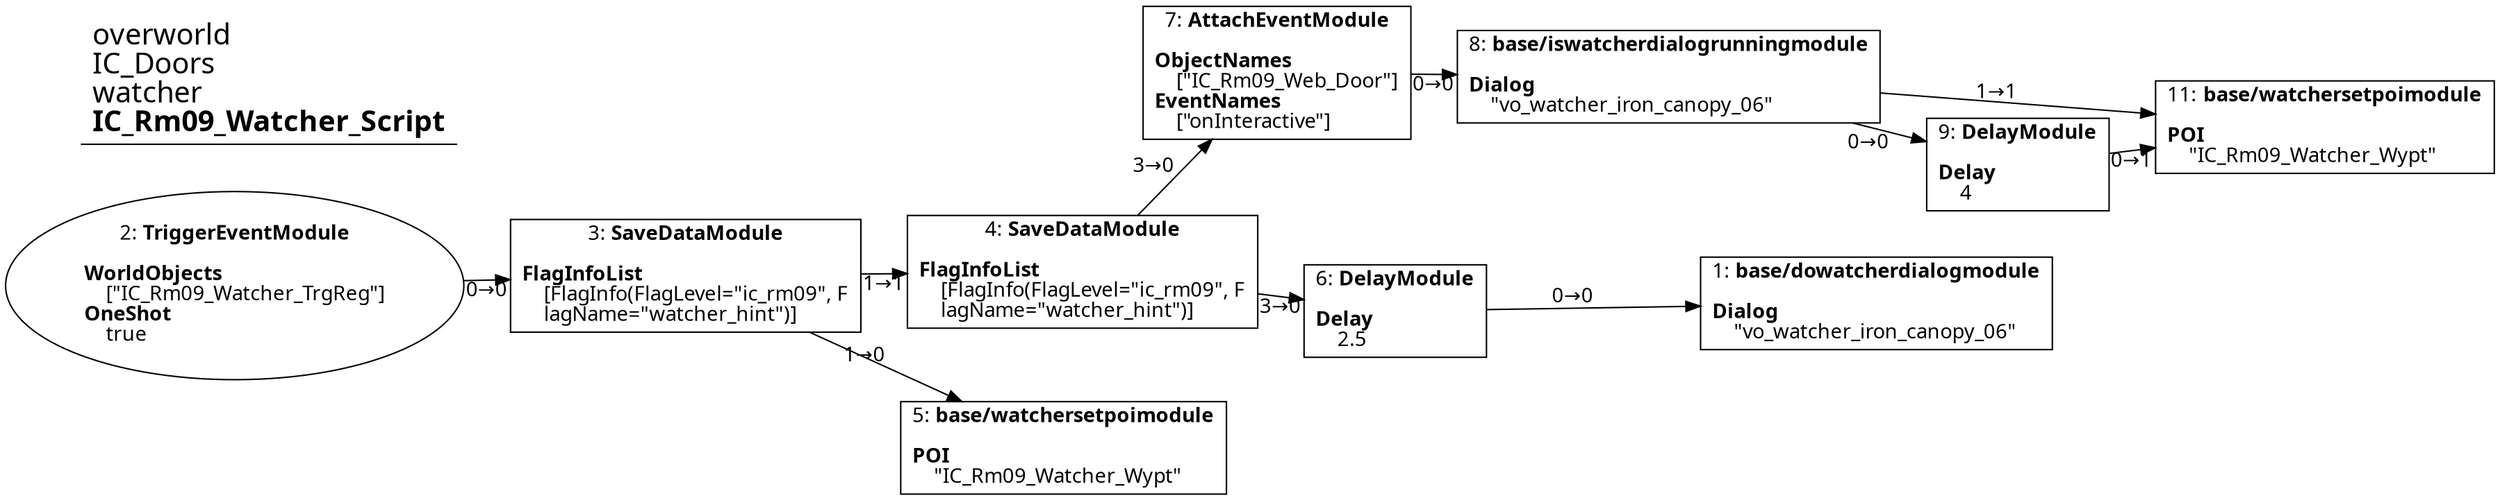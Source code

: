 digraph {
    layout = fdp;
    overlap = prism;
    sep = "+16";
    splines = spline;

    node [ shape = box ];

    graph [ fontname = "Segoe UI" ];
    node [ fontname = "Segoe UI" ];
    edge [ fontname = "Segoe UI" ];

    1 [ label = <1: <b>base/dowatcherdialogmodule</b><br/><br/><b>Dialog</b><br align="left"/>    &quot;vo_watcher_iron_canopy_06&quot;<br align="left"/>> ];
    1 [ pos = "1.0680001,-0.323!" ];

    2 [ label = <2: <b>TriggerEventModule</b><br/><br/><b>WorldObjects</b><br align="left"/>    [&quot;IC_Rm09_Watcher_TrgReg&quot;]<br align="left"/><b>OneShot</b><br align="left"/>    true<br align="left"/>> ];
    2 [ shape = oval ]
    2 [ pos = "0.096,-0.277!" ];
    2 -> 3 [ label = "0→0" ];

    3 [ label = <3: <b>SaveDataModule</b><br/><br/><b>FlagInfoList</b><br align="left"/>    [FlagInfo(FlagLevel=&quot;ic_rm09&quot;, F<br align="left"/>    lagName=&quot;watcher_hint&quot;)]<br align="left"/>> ];
    3 [ pos = "0.36100003,-0.277!" ];
    3 -> 4 [ label = "1→1" ];
    3 -> 5 [ label = "1→0" ];

    4 [ label = <4: <b>SaveDataModule</b><br/><br/><b>FlagInfoList</b><br align="left"/>    [FlagInfo(FlagLevel=&quot;ic_rm09&quot;, F<br align="left"/>    lagName=&quot;watcher_hint&quot;)]<br align="left"/>> ];
    4 [ pos = "0.61800003,-0.277!" ];
    4 -> 6 [ label = "3→0" ];
    4 -> 7 [ label = "3→0" ];

    5 [ label = <5: <b>base/watchersetpoimodule</b><br/><br/><b>POI</b><br align="left"/>    &quot;IC_Rm09_Watcher_Wypt&quot;<br align="left"/>> ];
    5 [ pos = "0.619,-0.44500002!" ];

    6 [ label = <6: <b>DelayModule</b><br/><br/><b>Delay</b><br align="left"/>    2.5<br align="left"/>> ];
    6 [ pos = "0.851,-0.323!" ];
    6 -> 1 [ label = "0→0" ];

    7 [ label = <7: <b>AttachEventModule</b><br/><br/><b>ObjectNames</b><br align="left"/>    [&quot;IC_Rm09_Web_Door&quot;]<br align="left"/><b>EventNames</b><br align="left"/>    [&quot;onInteractive&quot;]<br align="left"/>> ];
    7 [ pos = "0.84900004,-0.171!" ];
    7 -> 8 [ label = "0→0" ];

    8 [ label = <8: <b>base/iswatcherdialogrunningmodule</b><br/><br/><b>Dialog</b><br align="left"/>    &quot;vo_watcher_iron_canopy_06&quot;<br align="left"/>> ];
    8 [ pos = "1.067,-0.171!" ];
    8 -> 9 [ label = "0→0" ];
    8 -> 11 [ label = "1→1" ];

    9 [ label = <9: <b>DelayModule</b><br/><br/><b>Delay</b><br align="left"/>    4<br align="left"/>> ];
    9 [ pos = "1.4180001,-0.171!" ];
    9 -> 11 [ label = "0→1" ];

    11 [ label = <11: <b>base/watchersetpoimodule</b><br/><br/><b>POI</b><br align="left"/>    &quot;IC_Rm09_Watcher_Wypt&quot;<br align="left"/>> ];
    11 [ pos = "1.628,-0.148!" ];

    title [ pos = "0.095000006,-0.147!" ];
    title [ shape = underline ];
    title [ label = <<font point-size="20">overworld<br align="left"/>IC_Doors<br align="left"/>watcher<br align="left"/><b>IC_Rm09_Watcher_Script</b><br align="left"/></font>> ];
}
